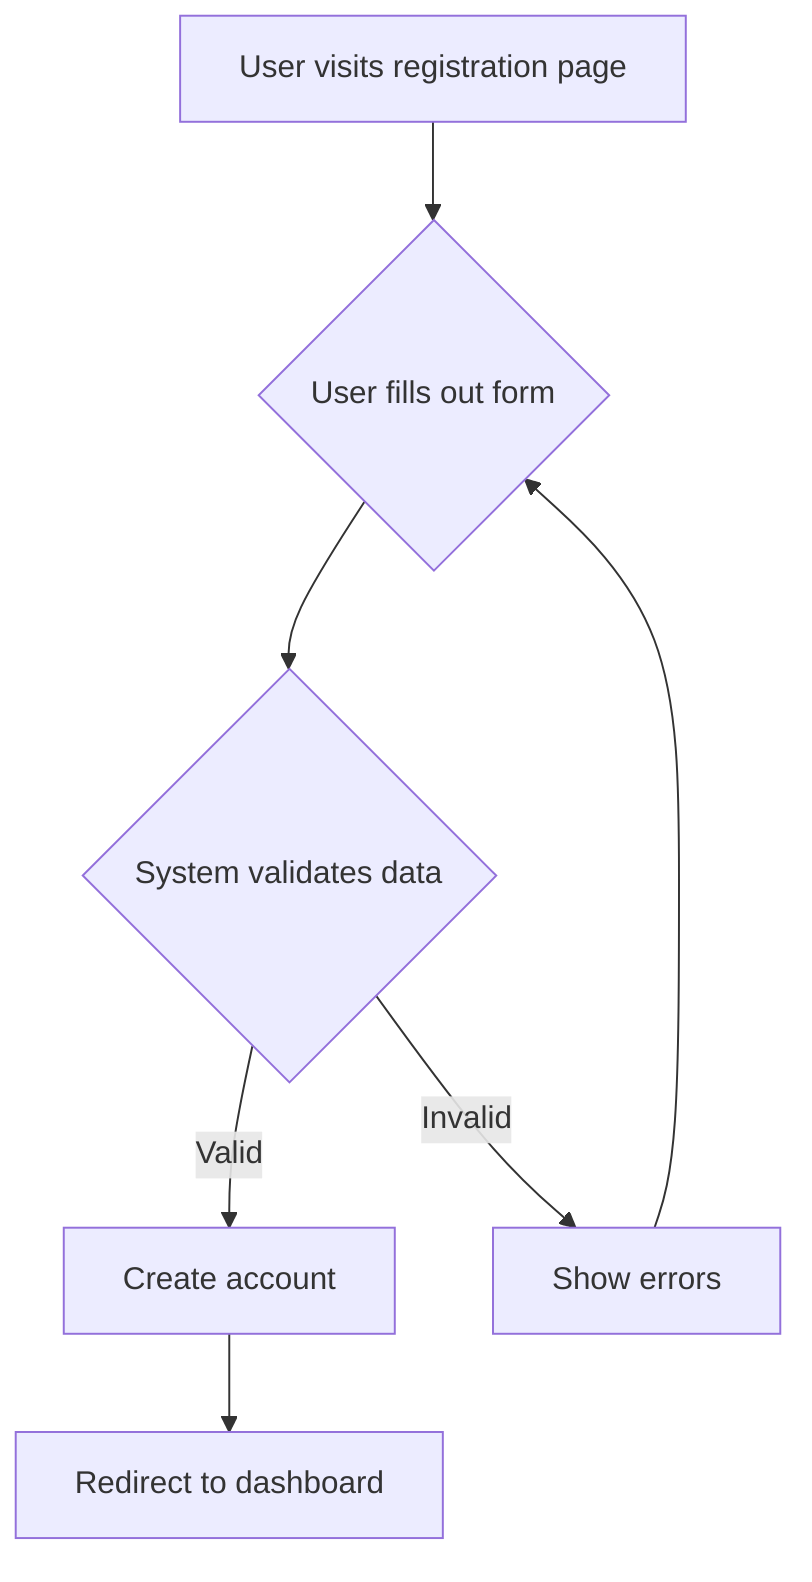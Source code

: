 graph TD
    A[User visits registration page] --> B{User fills out form};
    B --> C{System validates data};
    C -- Valid --> D[Create account];
    D --> E[Redirect to dashboard];
    C -- Invalid --> F[Show errors];
    F --> B;